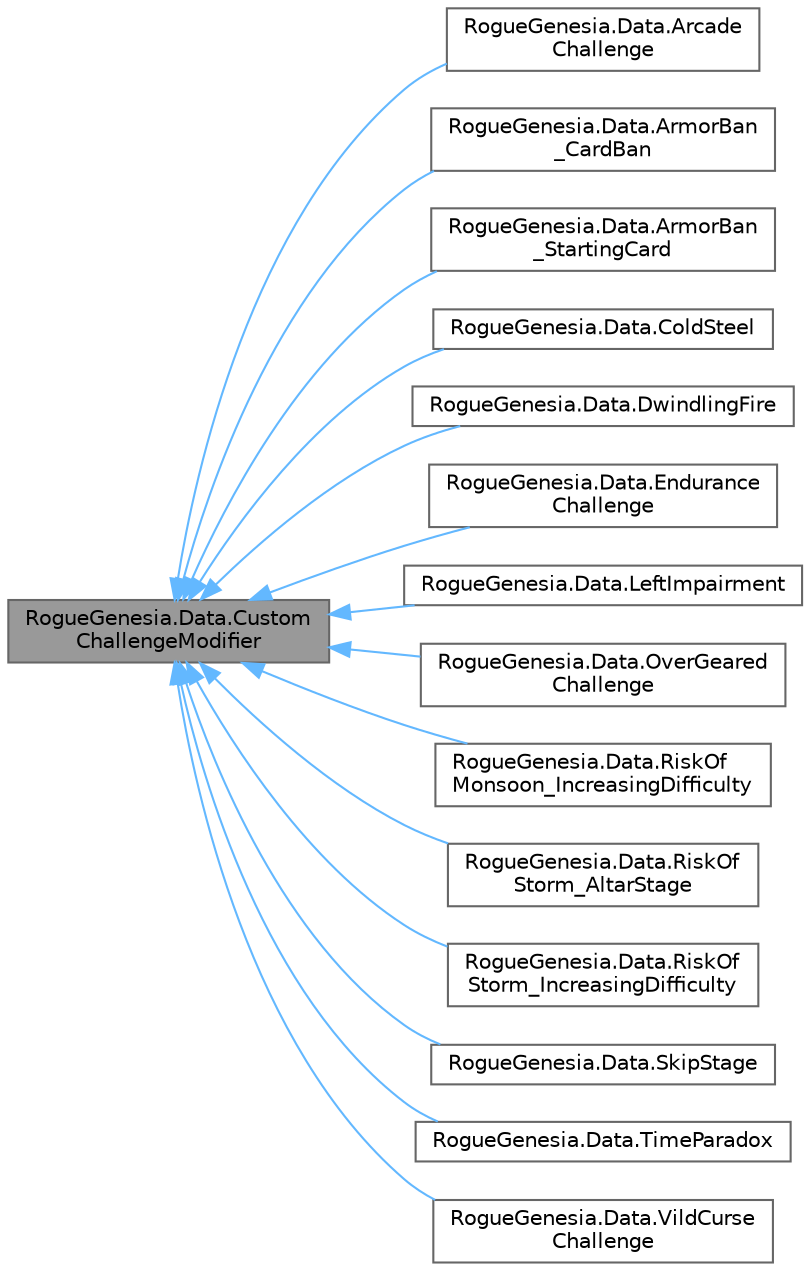 digraph "RogueGenesia.Data.CustomChallengeModifier"
{
 // LATEX_PDF_SIZE
  bgcolor="transparent";
  edge [fontname=Helvetica,fontsize=10,labelfontname=Helvetica,labelfontsize=10];
  node [fontname=Helvetica,fontsize=10,shape=box,height=0.2,width=0.4];
  rankdir="LR";
  Node1 [label="RogueGenesia.Data.Custom\lChallengeModifier",height=0.2,width=0.4,color="gray40", fillcolor="grey60", style="filled", fontcolor="black",tooltip=" "];
  Node1 -> Node2 [dir="back",color="steelblue1",style="solid"];
  Node2 [label="RogueGenesia.Data.Arcade\lChallenge",height=0.2,width=0.4,color="gray40", fillcolor="white", style="filled",URL="$class_rogue_genesia_1_1_data_1_1_arcade_challenge.html",tooltip=" "];
  Node1 -> Node3 [dir="back",color="steelblue1",style="solid"];
  Node3 [label="RogueGenesia.Data.ArmorBan\l_CardBan",height=0.2,width=0.4,color="gray40", fillcolor="white", style="filled",URL="$class_rogue_genesia_1_1_data_1_1_armor_ban___card_ban.html",tooltip=" "];
  Node1 -> Node4 [dir="back",color="steelblue1",style="solid"];
  Node4 [label="RogueGenesia.Data.ArmorBan\l_StartingCard",height=0.2,width=0.4,color="gray40", fillcolor="white", style="filled",URL="$class_rogue_genesia_1_1_data_1_1_armor_ban___starting_card.html",tooltip=" "];
  Node1 -> Node5 [dir="back",color="steelblue1",style="solid"];
  Node5 [label="RogueGenesia.Data.ColdSteel",height=0.2,width=0.4,color="gray40", fillcolor="white", style="filled",URL="$class_rogue_genesia_1_1_data_1_1_cold_steel.html",tooltip=" "];
  Node1 -> Node6 [dir="back",color="steelblue1",style="solid"];
  Node6 [label="RogueGenesia.Data.DwindlingFire",height=0.2,width=0.4,color="gray40", fillcolor="white", style="filled",URL="$class_rogue_genesia_1_1_data_1_1_dwindling_fire.html",tooltip=" "];
  Node1 -> Node7 [dir="back",color="steelblue1",style="solid"];
  Node7 [label="RogueGenesia.Data.Endurance\lChallenge",height=0.2,width=0.4,color="gray40", fillcolor="white", style="filled",URL="$class_rogue_genesia_1_1_data_1_1_endurance_challenge.html",tooltip=" "];
  Node1 -> Node8 [dir="back",color="steelblue1",style="solid"];
  Node8 [label="RogueGenesia.Data.LeftImpairment",height=0.2,width=0.4,color="gray40", fillcolor="white", style="filled",URL="$class_rogue_genesia_1_1_data_1_1_left_impairment.html",tooltip=" "];
  Node1 -> Node9 [dir="back",color="steelblue1",style="solid"];
  Node9 [label="RogueGenesia.Data.OverGeared\lChallenge",height=0.2,width=0.4,color="gray40", fillcolor="white", style="filled",URL="$class_rogue_genesia_1_1_data_1_1_over_geared_challenge.html",tooltip=" "];
  Node1 -> Node10 [dir="back",color="steelblue1",style="solid"];
  Node10 [label="RogueGenesia.Data.RiskOf\lMonsoon_IncreasingDifficulty",height=0.2,width=0.4,color="gray40", fillcolor="white", style="filled",URL="$class_rogue_genesia_1_1_data_1_1_risk_of_monsoon___increasing_difficulty.html",tooltip=" "];
  Node1 -> Node11 [dir="back",color="steelblue1",style="solid"];
  Node11 [label="RogueGenesia.Data.RiskOf\lStorm_AltarStage",height=0.2,width=0.4,color="gray40", fillcolor="white", style="filled",URL="$class_rogue_genesia_1_1_data_1_1_risk_of_storm___altar_stage.html",tooltip=" "];
  Node1 -> Node12 [dir="back",color="steelblue1",style="solid"];
  Node12 [label="RogueGenesia.Data.RiskOf\lStorm_IncreasingDifficulty",height=0.2,width=0.4,color="gray40", fillcolor="white", style="filled",URL="$class_rogue_genesia_1_1_data_1_1_risk_of_storm___increasing_difficulty.html",tooltip=" "];
  Node1 -> Node13 [dir="back",color="steelblue1",style="solid"];
  Node13 [label="RogueGenesia.Data.SkipStage",height=0.2,width=0.4,color="gray40", fillcolor="white", style="filled",URL="$class_rogue_genesia_1_1_data_1_1_skip_stage.html",tooltip=" "];
  Node1 -> Node14 [dir="back",color="steelblue1",style="solid"];
  Node14 [label="RogueGenesia.Data.TimeParadox",height=0.2,width=0.4,color="gray40", fillcolor="white", style="filled",URL="$class_rogue_genesia_1_1_data_1_1_time_paradox.html",tooltip=" "];
  Node1 -> Node15 [dir="back",color="steelblue1",style="solid"];
  Node15 [label="RogueGenesia.Data.VildCurse\lChallenge",height=0.2,width=0.4,color="gray40", fillcolor="white", style="filled",URL="$class_rogue_genesia_1_1_data_1_1_vild_curse_challenge.html",tooltip=" "];
}
